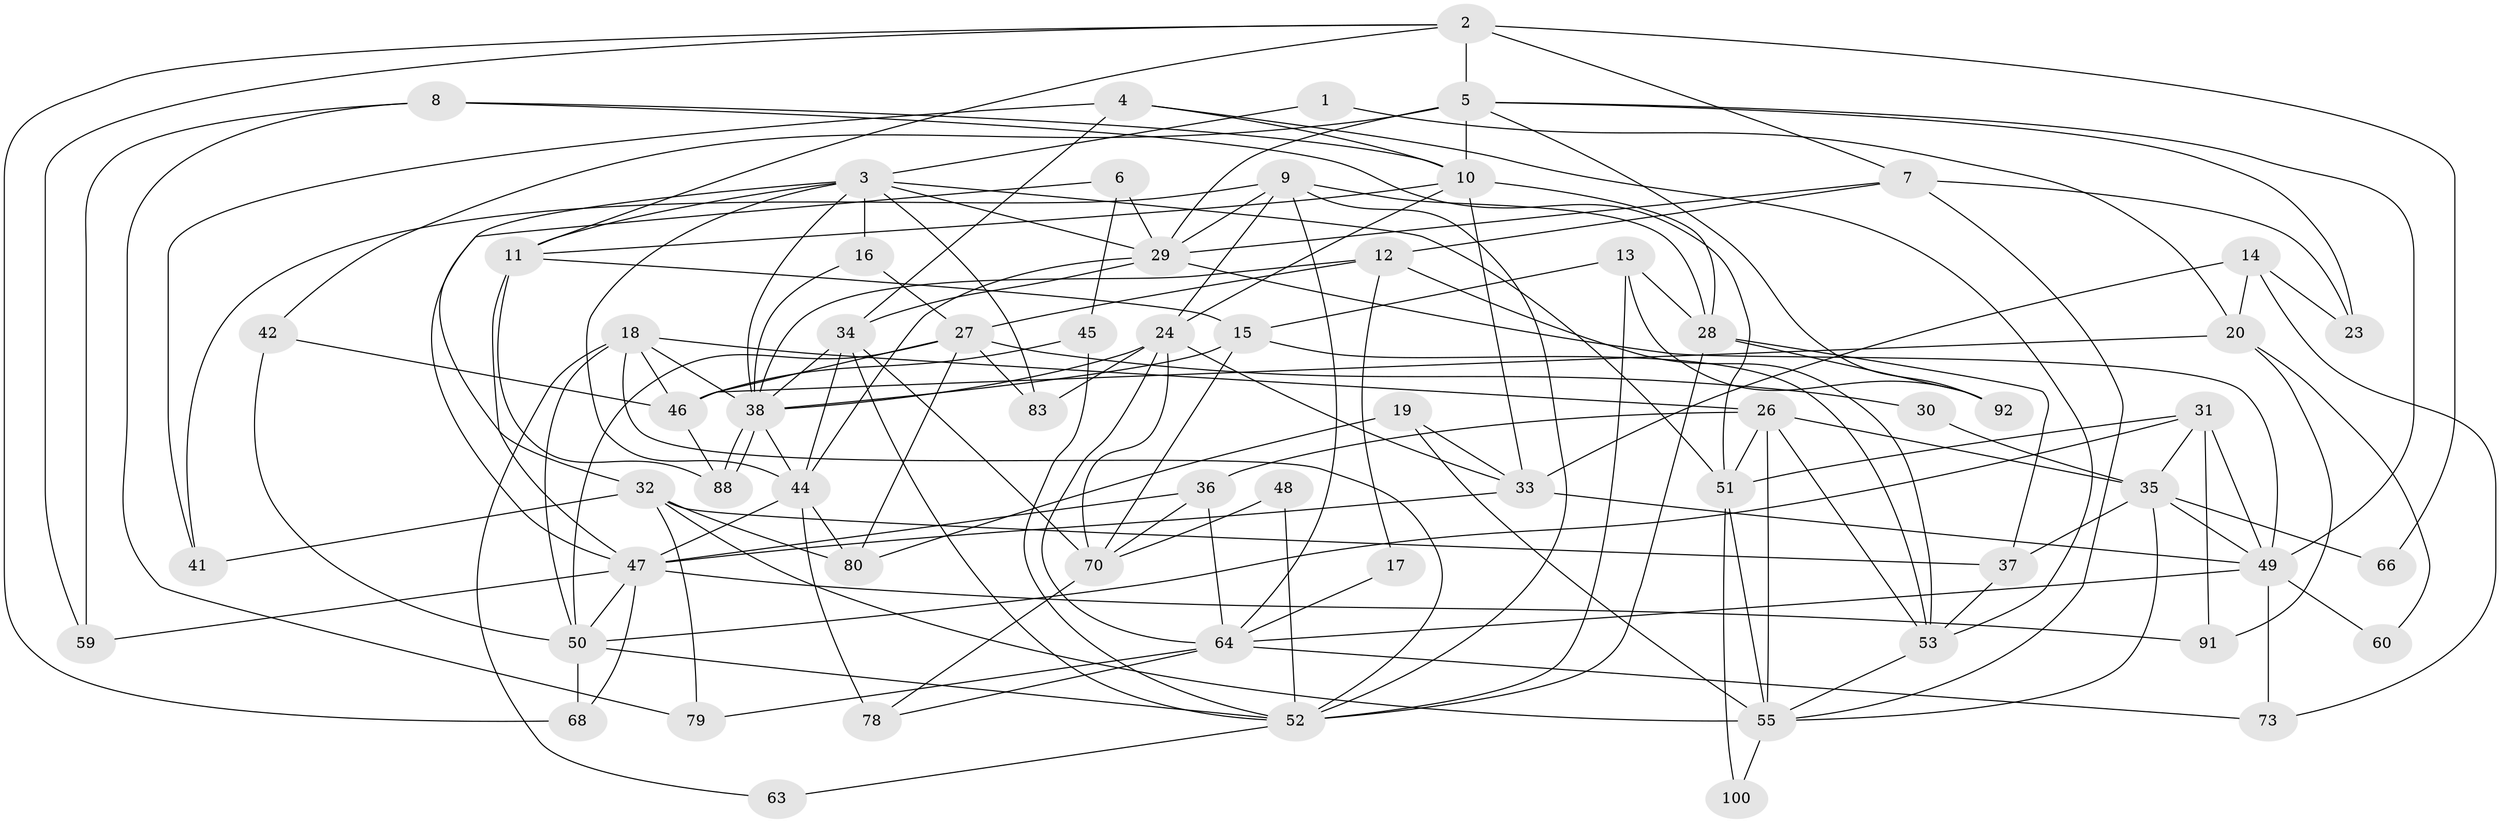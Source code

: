 // original degree distribution, {2: 0.13861386138613863, 7: 0.04950495049504951, 4: 0.2871287128712871, 5: 0.2079207920792079, 3: 0.2376237623762376, 6: 0.07920792079207921}
// Generated by graph-tools (version 1.1) at 2025/11/02/27/25 16:11:18]
// undirected, 64 vertices, 157 edges
graph export_dot {
graph [start="1"]
  node [color=gray90,style=filled];
  1;
  2 [super="+71"];
  3 [super="+21"];
  4 [super="+77"];
  5 [super="+96"];
  6;
  7 [super="+61"];
  8;
  9 [super="+99"];
  10 [super="+76"];
  11 [super="+40"];
  12;
  13 [super="+39"];
  14 [super="+25"];
  15 [super="+72"];
  16 [super="+62"];
  17;
  18 [super="+22"];
  19;
  20 [super="+81"];
  23;
  24 [super="+98"];
  26 [super="+43"];
  27 [super="+95"];
  28 [super="+87"];
  29 [super="+90"];
  30;
  31 [super="+74"];
  32 [super="+54"];
  33 [super="+86"];
  34;
  35 [super="+89"];
  36;
  37 [super="+75"];
  38 [super="+58"];
  41;
  42;
  44 [super="+94"];
  45;
  46 [super="+65"];
  47 [super="+101"];
  48;
  49 [super="+56"];
  50 [super="+82"];
  51 [super="+67"];
  52 [super="+69"];
  53 [super="+97"];
  55 [super="+57"];
  59 [super="+84"];
  60;
  63;
  64 [super="+93"];
  66;
  68;
  70 [super="+85"];
  73;
  78;
  79;
  80;
  83;
  88;
  91;
  92;
  100;
  1 -- 20;
  1 -- 3;
  2 -- 7;
  2 -- 11;
  2 -- 66;
  2 -- 68;
  2 -- 5 [weight=2];
  2 -- 59;
  3 -- 83;
  3 -- 29;
  3 -- 38;
  3 -- 16;
  3 -- 32;
  3 -- 51;
  3 -- 11;
  3 -- 44;
  4 -- 41;
  4 -- 34;
  4 -- 10;
  4 -- 53;
  5 -- 29;
  5 -- 92;
  5 -- 49;
  5 -- 23;
  5 -- 42;
  5 -- 10;
  6 -- 29;
  6 -- 45;
  6 -- 47;
  7 -- 12;
  7 -- 29;
  7 -- 23;
  7 -- 55;
  8 -- 59;
  8 -- 79;
  8 -- 10;
  8 -- 51;
  9 -- 41;
  9 -- 64;
  9 -- 24;
  9 -- 28;
  9 -- 29;
  9 -- 52;
  10 -- 11;
  10 -- 28;
  10 -- 24;
  10 -- 33;
  11 -- 47;
  11 -- 88;
  11 -- 15;
  12 -- 27;
  12 -- 38;
  12 -- 17;
  12 -- 53;
  13 -- 15;
  13 -- 92;
  13 -- 52;
  13 -- 28;
  14 -- 23;
  14 -- 73;
  14 -- 20;
  14 -- 33;
  15 -- 53;
  15 -- 38;
  15 -- 70;
  16 -- 27;
  16 -- 38;
  17 -- 64;
  18 -- 52;
  18 -- 63;
  18 -- 46;
  18 -- 38;
  18 -- 26;
  18 -- 50;
  19 -- 55;
  19 -- 80;
  19 -- 33;
  20 -- 91;
  20 -- 60;
  20 -- 46;
  24 -- 64;
  24 -- 83;
  24 -- 38;
  24 -- 33;
  24 -- 70;
  26 -- 53;
  26 -- 35;
  26 -- 36;
  26 -- 51;
  26 -- 55;
  27 -- 30;
  27 -- 46;
  27 -- 50 [weight=2];
  27 -- 80;
  27 -- 83;
  28 -- 37;
  28 -- 92;
  28 -- 52;
  29 -- 34;
  29 -- 44;
  29 -- 49;
  30 -- 35;
  31 -- 91;
  31 -- 50;
  31 -- 35;
  31 -- 49;
  31 -- 51;
  32 -- 41;
  32 -- 80;
  32 -- 55 [weight=2];
  32 -- 79;
  32 -- 37;
  33 -- 47;
  33 -- 49;
  34 -- 70;
  34 -- 38;
  34 -- 44;
  34 -- 52;
  35 -- 49;
  35 -- 66;
  35 -- 55;
  35 -- 37;
  36 -- 47;
  36 -- 64;
  36 -- 70;
  37 -- 53;
  38 -- 88;
  38 -- 88;
  38 -- 44;
  42 -- 46;
  42 -- 50;
  44 -- 47;
  44 -- 80;
  44 -- 78;
  45 -- 46;
  45 -- 52;
  46 -- 88;
  47 -- 68;
  47 -- 91 [weight=2];
  47 -- 50;
  47 -- 59;
  48 -- 52;
  48 -- 70;
  49 -- 73;
  49 -- 60;
  49 -- 64;
  50 -- 52;
  50 -- 68;
  51 -- 100;
  51 -- 55;
  52 -- 63;
  53 -- 55;
  55 -- 100;
  64 -- 79;
  64 -- 78;
  64 -- 73;
  70 -- 78;
}
